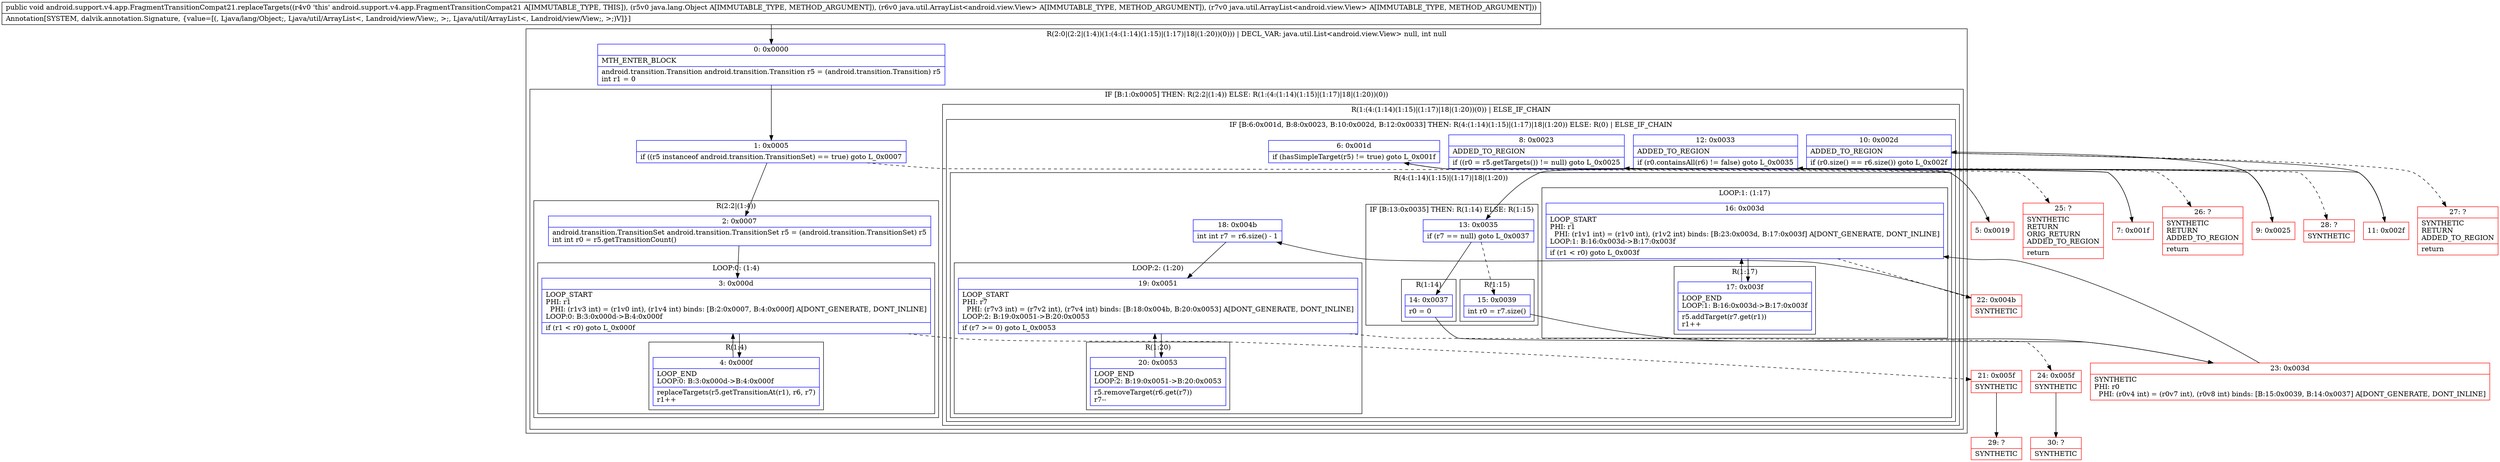 digraph "CFG forandroid.support.v4.app.FragmentTransitionCompat21.replaceTargets(Ljava\/lang\/Object;Ljava\/util\/ArrayList;Ljava\/util\/ArrayList;)V" {
subgraph cluster_Region_1808430405 {
label = "R(2:0|(2:2|(1:4))(1:(4:(1:14)(1:15)|(1:17)|18|(1:20))(0))) | DECL_VAR: java.util.List\<android.view.View\> null, int null\l";
node [shape=record,color=blue];
Node_0 [shape=record,label="{0\:\ 0x0000|MTH_ENTER_BLOCK\l|android.transition.Transition android.transition.Transition r5 = (android.transition.Transition) r5\lint r1 = 0\l}"];
subgraph cluster_IfRegion_248224532 {
label = "IF [B:1:0x0005] THEN: R(2:2|(1:4)) ELSE: R(1:(4:(1:14)(1:15)|(1:17)|18|(1:20))(0))";
node [shape=record,color=blue];
Node_1 [shape=record,label="{1\:\ 0x0005|if ((r5 instanceof android.transition.TransitionSet) == true) goto L_0x0007\l}"];
subgraph cluster_Region_1885299702 {
label = "R(2:2|(1:4))";
node [shape=record,color=blue];
Node_2 [shape=record,label="{2\:\ 0x0007|android.transition.TransitionSet android.transition.TransitionSet r5 = (android.transition.TransitionSet) r5\lint int r0 = r5.getTransitionCount()\l}"];
subgraph cluster_LoopRegion_23570656 {
label = "LOOP:0: (1:4)";
node [shape=record,color=blue];
Node_3 [shape=record,label="{3\:\ 0x000d|LOOP_START\lPHI: r1 \l  PHI: (r1v3 int) = (r1v0 int), (r1v4 int) binds: [B:2:0x0007, B:4:0x000f] A[DONT_GENERATE, DONT_INLINE]\lLOOP:0: B:3:0x000d\-\>B:4:0x000f\l|if (r1 \< r0) goto L_0x000f\l}"];
subgraph cluster_Region_2016877046 {
label = "R(1:4)";
node [shape=record,color=blue];
Node_4 [shape=record,label="{4\:\ 0x000f|LOOP_END\lLOOP:0: B:3:0x000d\-\>B:4:0x000f\l|replaceTargets(r5.getTransitionAt(r1), r6, r7)\lr1++\l}"];
}
}
}
subgraph cluster_Region_224163613 {
label = "R(1:(4:(1:14)(1:15)|(1:17)|18|(1:20))(0)) | ELSE_IF_CHAIN\l";
node [shape=record,color=blue];
subgraph cluster_IfRegion_426088064 {
label = "IF [B:6:0x001d, B:8:0x0023, B:10:0x002d, B:12:0x0033] THEN: R(4:(1:14)(1:15)|(1:17)|18|(1:20)) ELSE: R(0) | ELSE_IF_CHAIN\l";
node [shape=record,color=blue];
Node_6 [shape=record,label="{6\:\ 0x001d|if (hasSimpleTarget(r5) != true) goto L_0x001f\l}"];
Node_8 [shape=record,label="{8\:\ 0x0023|ADDED_TO_REGION\l|if ((r0 = r5.getTargets()) != null) goto L_0x0025\l}"];
Node_10 [shape=record,label="{10\:\ 0x002d|ADDED_TO_REGION\l|if (r0.size() == r6.size()) goto L_0x002f\l}"];
Node_12 [shape=record,label="{12\:\ 0x0033|ADDED_TO_REGION\l|if (r0.containsAll(r6) != false) goto L_0x0035\l}"];
subgraph cluster_Region_26898763 {
label = "R(4:(1:14)(1:15)|(1:17)|18|(1:20))";
node [shape=record,color=blue];
subgraph cluster_IfRegion_1977369346 {
label = "IF [B:13:0x0035] THEN: R(1:14) ELSE: R(1:15)";
node [shape=record,color=blue];
Node_13 [shape=record,label="{13\:\ 0x0035|if (r7 == null) goto L_0x0037\l}"];
subgraph cluster_Region_1443976718 {
label = "R(1:14)";
node [shape=record,color=blue];
Node_14 [shape=record,label="{14\:\ 0x0037|r0 = 0\l}"];
}
subgraph cluster_Region_371787156 {
label = "R(1:15)";
node [shape=record,color=blue];
Node_15 [shape=record,label="{15\:\ 0x0039|int r0 = r7.size()\l}"];
}
}
subgraph cluster_LoopRegion_1305694694 {
label = "LOOP:1: (1:17)";
node [shape=record,color=blue];
Node_16 [shape=record,label="{16\:\ 0x003d|LOOP_START\lPHI: r1 \l  PHI: (r1v1 int) = (r1v0 int), (r1v2 int) binds: [B:23:0x003d, B:17:0x003f] A[DONT_GENERATE, DONT_INLINE]\lLOOP:1: B:16:0x003d\-\>B:17:0x003f\l|if (r1 \< r0) goto L_0x003f\l}"];
subgraph cluster_Region_566077620 {
label = "R(1:17)";
node [shape=record,color=blue];
Node_17 [shape=record,label="{17\:\ 0x003f|LOOP_END\lLOOP:1: B:16:0x003d\-\>B:17:0x003f\l|r5.addTarget(r7.get(r1))\lr1++\l}"];
}
}
Node_18 [shape=record,label="{18\:\ 0x004b|int int r7 = r6.size() \- 1\l}"];
subgraph cluster_LoopRegion_1032255792 {
label = "LOOP:2: (1:20)";
node [shape=record,color=blue];
Node_19 [shape=record,label="{19\:\ 0x0051|LOOP_START\lPHI: r7 \l  PHI: (r7v3 int) = (r7v2 int), (r7v4 int) binds: [B:18:0x004b, B:20:0x0053] A[DONT_GENERATE, DONT_INLINE]\lLOOP:2: B:19:0x0051\-\>B:20:0x0053\l|if (r7 \>= 0) goto L_0x0053\l}"];
subgraph cluster_Region_1945932972 {
label = "R(1:20)";
node [shape=record,color=blue];
Node_20 [shape=record,label="{20\:\ 0x0053|LOOP_END\lLOOP:2: B:19:0x0051\-\>B:20:0x0053\l|r5.removeTarget(r6.get(r7))\lr7\-\-\l}"];
}
}
}
subgraph cluster_Region_468292866 {
label = "R(0)";
node [shape=record,color=blue];
}
}
}
}
}
Node_5 [shape=record,color=red,label="{5\:\ 0x0019}"];
Node_7 [shape=record,color=red,label="{7\:\ 0x001f}"];
Node_9 [shape=record,color=red,label="{9\:\ 0x0025}"];
Node_11 [shape=record,color=red,label="{11\:\ 0x002f}"];
Node_21 [shape=record,color=red,label="{21\:\ 0x005f|SYNTHETIC\l}"];
Node_22 [shape=record,color=red,label="{22\:\ 0x004b|SYNTHETIC\l}"];
Node_23 [shape=record,color=red,label="{23\:\ 0x003d|SYNTHETIC\lPHI: r0 \l  PHI: (r0v4 int) = (r0v7 int), (r0v8 int) binds: [B:15:0x0039, B:14:0x0037] A[DONT_GENERATE, DONT_INLINE]\l}"];
Node_24 [shape=record,color=red,label="{24\:\ 0x005f|SYNTHETIC\l}"];
Node_25 [shape=record,color=red,label="{25\:\ ?|SYNTHETIC\lRETURN\lORIG_RETURN\lADDED_TO_REGION\l|return\l}"];
Node_26 [shape=record,color=red,label="{26\:\ ?|SYNTHETIC\lRETURN\lADDED_TO_REGION\l|return\l}"];
Node_27 [shape=record,color=red,label="{27\:\ ?|SYNTHETIC\lRETURN\lADDED_TO_REGION\l|return\l}"];
Node_28 [shape=record,color=red,label="{28\:\ ?|SYNTHETIC\l}"];
Node_29 [shape=record,color=red,label="{29\:\ ?|SYNTHETIC\l}"];
Node_30 [shape=record,color=red,label="{30\:\ ?|SYNTHETIC\l}"];
MethodNode[shape=record,label="{public void android.support.v4.app.FragmentTransitionCompat21.replaceTargets((r4v0 'this' android.support.v4.app.FragmentTransitionCompat21 A[IMMUTABLE_TYPE, THIS]), (r5v0 java.lang.Object A[IMMUTABLE_TYPE, METHOD_ARGUMENT]), (r6v0 java.util.ArrayList\<android.view.View\> A[IMMUTABLE_TYPE, METHOD_ARGUMENT]), (r7v0 java.util.ArrayList\<android.view.View\> A[IMMUTABLE_TYPE, METHOD_ARGUMENT]))  | Annotation[SYSTEM, dalvik.annotation.Signature, \{value=[(, Ljava\/lang\/Object;, Ljava\/util\/ArrayList\<, Landroid\/view\/View;, \>;, Ljava\/util\/ArrayList\<, Landroid\/view\/View;, \>;)V]\}]\l}"];
MethodNode -> Node_0;
Node_0 -> Node_1;
Node_1 -> Node_2;
Node_1 -> Node_5[style=dashed];
Node_2 -> Node_3;
Node_3 -> Node_4;
Node_3 -> Node_21[style=dashed];
Node_4 -> Node_3;
Node_6 -> Node_7;
Node_6 -> Node_25[style=dashed];
Node_8 -> Node_9;
Node_8 -> Node_26[style=dashed];
Node_10 -> Node_11;
Node_10 -> Node_27[style=dashed];
Node_12 -> Node_13;
Node_12 -> Node_28[style=dashed];
Node_13 -> Node_14;
Node_13 -> Node_15[style=dashed];
Node_14 -> Node_23;
Node_15 -> Node_23;
Node_16 -> Node_17;
Node_16 -> Node_22[style=dashed];
Node_17 -> Node_16;
Node_18 -> Node_19;
Node_19 -> Node_20;
Node_19 -> Node_24[style=dashed];
Node_20 -> Node_19;
Node_5 -> Node_6;
Node_7 -> Node_8;
Node_9 -> Node_10;
Node_11 -> Node_12;
Node_21 -> Node_29;
Node_22 -> Node_18;
Node_23 -> Node_16;
Node_24 -> Node_30;
}

